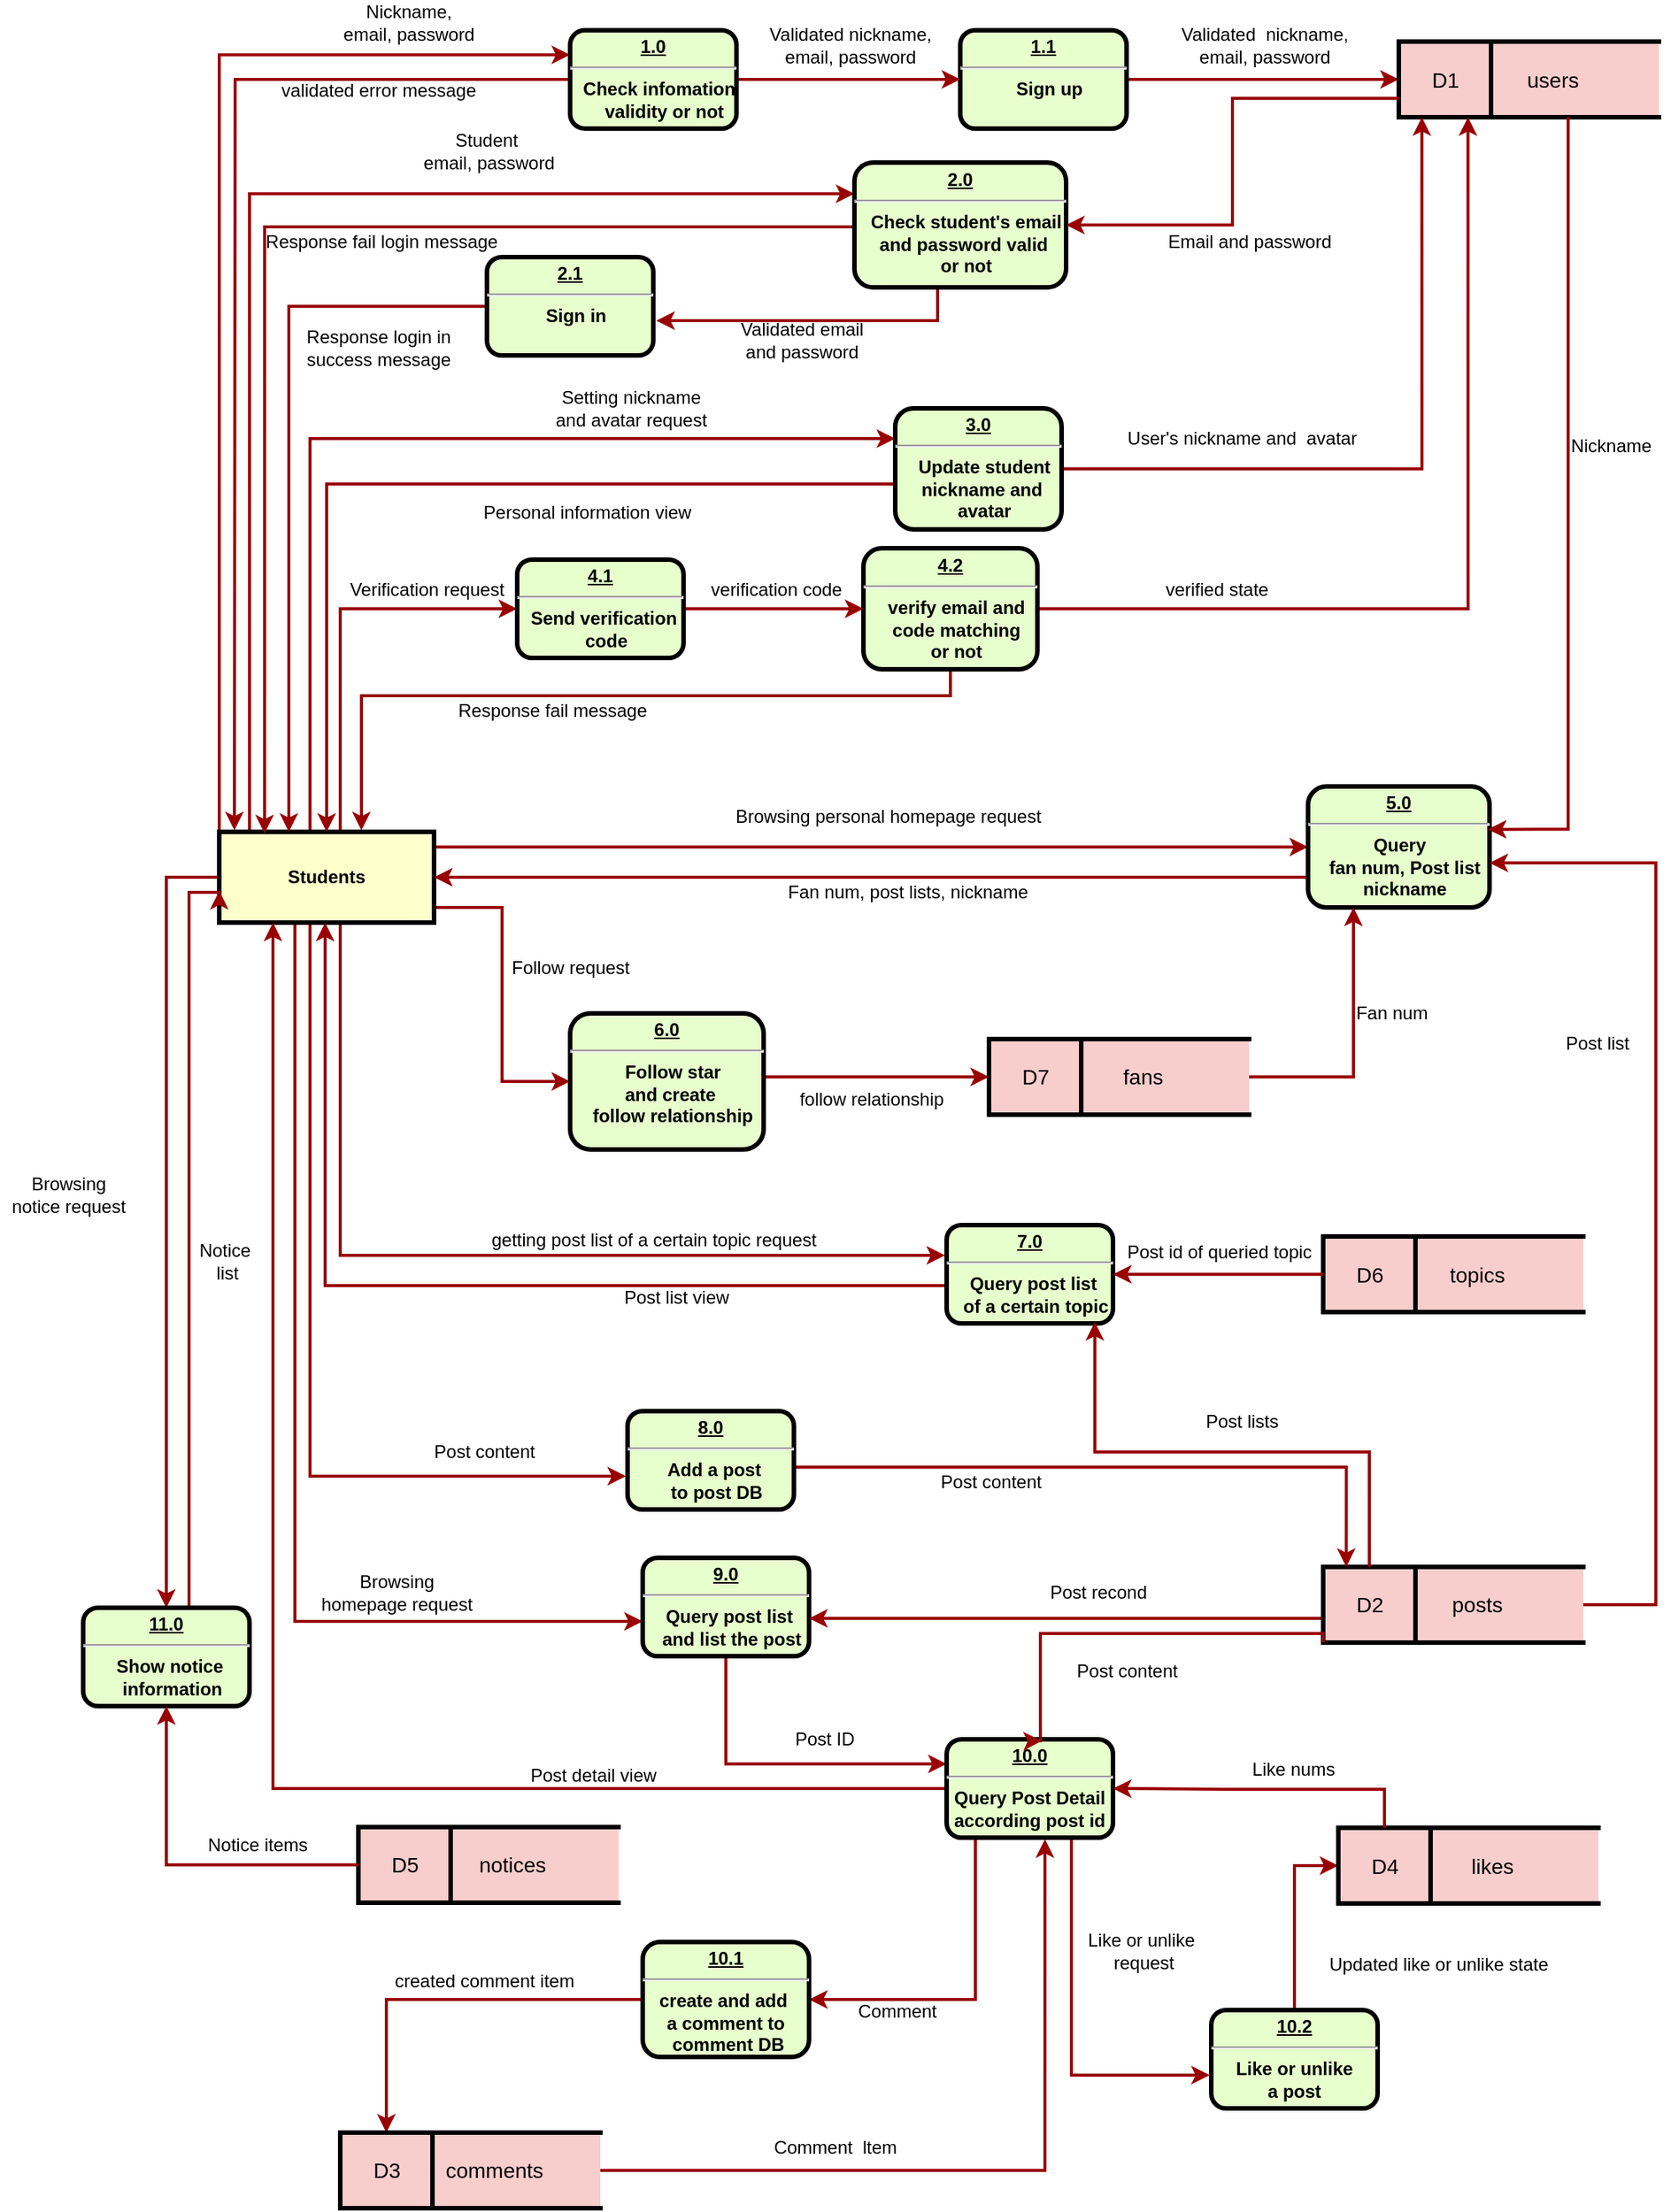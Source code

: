 <mxfile version="12.9.12" type="github">
  <diagram name="Page-1" id="c7558073-3199-34d8-9f00-42111426c3f3">
    <mxGraphModel dx="2012" dy="763" grid="1" gridSize="10" guides="1" tooltips="1" connect="1" arrows="1" fold="1" page="1" pageScale="1" pageWidth="826" pageHeight="1169" background="#ffffff" math="0" shadow="0">
      <root>
        <mxCell id="0" />
        <mxCell id="1" parent="0" />
        <mxCell id="8fqxx7D-VvN7YInsf59q-310" style="edgeStyle=orthogonalEdgeStyle;rounded=0;orthogonalLoop=1;jettySize=auto;html=1;entryX=0.5;entryY=0;entryDx=0;entryDy=0;strokeColor=#990000;strokeWidth=2;" parent="1" source="VDi6t9ga21O5KA3M_4X4-98" target="8fqxx7D-VvN7YInsf59q-301" edge="1">
          <mxGeometry relative="1" as="geometry">
            <Array as="points">
              <mxPoint x="-35" y="940" />
            </Array>
          </mxGeometry>
        </mxCell>
        <mxCell id="8fqxx7D-VvN7YInsf59q-321" style="edgeStyle=orthogonalEdgeStyle;rounded=0;orthogonalLoop=1;jettySize=auto;html=1;entryX=0;entryY=0.646;entryDx=0;entryDy=0;entryPerimeter=0;strokeColor=#990000;strokeWidth=2;" parent="1" source="VDi6t9ga21O5KA3M_4X4-98" target="8fqxx7D-VvN7YInsf59q-148" edge="1">
          <mxGeometry relative="1" as="geometry">
            <Array as="points">
              <mxPoint x="50" y="1432" />
            </Array>
          </mxGeometry>
        </mxCell>
        <mxCell id="8fqxx7D-VvN7YInsf59q-324" style="edgeStyle=orthogonalEdgeStyle;rounded=0;orthogonalLoop=1;jettySize=auto;html=1;exitX=0.25;exitY=1;exitDx=0;exitDy=0;entryX=-0.009;entryY=0.662;entryDx=0;entryDy=0;entryPerimeter=0;strokeColor=#990000;strokeWidth=2;" parent="1" source="VDi6t9ga21O5KA3M_4X4-98" target="8fqxx7D-VvN7YInsf59q-319" edge="1">
          <mxGeometry relative="1" as="geometry">
            <Array as="points">
              <mxPoint x="60" y="970" />
              <mxPoint x="60" y="1336" />
            </Array>
          </mxGeometry>
        </mxCell>
        <mxCell id="zKRomgQnYcrpxHjStRtB-2" style="edgeStyle=orthogonalEdgeStyle;rounded=0;orthogonalLoop=1;jettySize=auto;html=1;strokeColor=#990000;strokeWidth=2;" parent="1" source="VDi6t9ga21O5KA3M_4X4-98" edge="1">
          <mxGeometry relative="1" as="geometry">
            <Array as="points">
              <mxPoint x="80" y="1190" />
              <mxPoint x="480" y="1190" />
            </Array>
            <mxPoint x="480" y="1190" as="targetPoint" />
          </mxGeometry>
        </mxCell>
        <mxCell id="zKRomgQnYcrpxHjStRtB-15" style="edgeStyle=orthogonalEdgeStyle;rounded=0;orthogonalLoop=1;jettySize=auto;html=1;entryX=0;entryY=0.25;entryDx=0;entryDy=0;strokeColor=#990000;strokeWidth=2;" parent="1" source="VDi6t9ga21O5KA3M_4X4-98" target="zKRomgQnYcrpxHjStRtB-1" edge="1">
          <mxGeometry relative="1" as="geometry">
            <Array as="points">
              <mxPoint y="396" />
            </Array>
          </mxGeometry>
        </mxCell>
        <mxCell id="zKRomgQnYcrpxHjStRtB-24" style="edgeStyle=orthogonalEdgeStyle;rounded=0;orthogonalLoop=1;jettySize=auto;html=1;entryX=0;entryY=0.25;entryDx=0;entryDy=0;strokeColor=#990000;strokeWidth=2;" parent="1" source="VDi6t9ga21O5KA3M_4X4-98" target="zKRomgQnYcrpxHjStRtB-22" edge="1">
          <mxGeometry relative="1" as="geometry">
            <Array as="points">
              <mxPoint x="20" y="488" />
            </Array>
          </mxGeometry>
        </mxCell>
        <mxCell id="zKRomgQnYcrpxHjStRtB-51" style="edgeStyle=orthogonalEdgeStyle;rounded=0;orthogonalLoop=1;jettySize=auto;html=1;entryX=0;entryY=0.5;entryDx=0;entryDy=0;strokeColor=#990000;strokeWidth=2;" parent="1" source="VDi6t9ga21O5KA3M_4X4-98" target="8fqxx7D-VvN7YInsf59q-296" edge="1">
          <mxGeometry relative="1" as="geometry">
            <Array as="points">
              <mxPoint x="187" y="960" />
              <mxPoint x="187" y="1075" />
            </Array>
          </mxGeometry>
        </mxCell>
        <mxCell id="zKRomgQnYcrpxHjStRtB-60" style="edgeStyle=orthogonalEdgeStyle;rounded=0;orthogonalLoop=1;jettySize=auto;html=1;entryX=0;entryY=0.25;entryDx=0;entryDy=0;strokeColor=#990000;strokeWidth=2;" parent="1" source="VDi6t9ga21O5KA3M_4X4-98" target="8fqxx7D-VvN7YInsf59q-210" edge="1">
          <mxGeometry relative="1" as="geometry">
            <Array as="points">
              <mxPoint x="60" y="650" />
            </Array>
          </mxGeometry>
        </mxCell>
        <mxCell id="zKRomgQnYcrpxHjStRtB-63" style="edgeStyle=orthogonalEdgeStyle;rounded=0;orthogonalLoop=1;jettySize=auto;html=1;entryX=0;entryY=0.5;entryDx=0;entryDy=0;strokeColor=#990000;strokeWidth=2;" parent="1" source="VDi6t9ga21O5KA3M_4X4-98" target="8fqxx7D-VvN7YInsf59q-217" edge="1">
          <mxGeometry relative="1" as="geometry">
            <Array as="points">
              <mxPoint x="290" y="920" />
              <mxPoint x="290" y="920" />
            </Array>
          </mxGeometry>
        </mxCell>
        <mxCell id="zKRomgQnYcrpxHjStRtB-75" style="edgeStyle=orthogonalEdgeStyle;rounded=0;orthogonalLoop=1;jettySize=auto;html=1;entryX=0;entryY=0.5;entryDx=0;entryDy=0;strokeColor=#990000;strokeWidth=2;" parent="1" source="VDi6t9ga21O5KA3M_4X4-98" target="zKRomgQnYcrpxHjStRtB-67" edge="1">
          <mxGeometry relative="1" as="geometry">
            <Array as="points">
              <mxPoint x="80" y="763" />
            </Array>
          </mxGeometry>
        </mxCell>
        <mxCell id="VDi6t9ga21O5KA3M_4X4-98" value="Students" style="whiteSpace=wrap;align=center;verticalAlign=middle;fontStyle=1;strokeWidth=3;fillColor=#FFFFCC" parent="1" vertex="1">
          <mxGeometry y="910" width="142" height="60" as="geometry" />
        </mxCell>
        <mxCell id="zKRomgQnYcrpxHjStRtB-17" style="edgeStyle=orthogonalEdgeStyle;rounded=0;orthogonalLoop=1;jettySize=auto;html=1;strokeColor=#990000;strokeWidth=2;entryX=0;entryY=0.5;entryDx=0;entryDy=0;" parent="1" source="VDi6t9ga21O5KA3M_4X4-102" target="8fqxx7D-VvN7YInsf59q-131" edge="1">
          <mxGeometry relative="1" as="geometry">
            <mxPoint x="760" y="412.5" as="targetPoint" />
          </mxGeometry>
        </mxCell>
        <mxCell id="VDi6t9ga21O5KA3M_4X4-102" value="&lt;p style=&quot;margin: 0px ; margin-top: 4px ; text-align: center ; text-decoration: underline&quot;&gt;&lt;strong&gt;1.1&lt;/strong&gt;&lt;/p&gt;&lt;hr&gt;&lt;p style=&quot;margin: 0px ; margin-left: 8px&quot;&gt;Sign up&lt;/p&gt;" style="verticalAlign=middle;align=center;overflow=fill;fontSize=12;fontFamily=Helvetica;html=1;rounded=1;fontStyle=1;strokeWidth=3;fillColor=#E6FFCC" parent="1" vertex="1">
          <mxGeometry x="490" y="380" width="110" height="65" as="geometry" />
        </mxCell>
        <mxCell id="VDi6t9ga21O5KA3M_4X4-106" value="Nickname,&lt;br&gt;email, password" style="text;html=1;align=center;verticalAlign=middle;resizable=0;points=[];autosize=1;" parent="1" vertex="1">
          <mxGeometry x="75" y="360" width="100" height="30" as="geometry" />
        </mxCell>
        <mxCell id="8fqxx7D-VvN7YInsf59q-137" value="" style="group" parent="1" vertex="1" connectable="0">
          <mxGeometry x="780" y="387.5" width="172" height="50" as="geometry" />
        </mxCell>
        <mxCell id="8fqxx7D-VvN7YInsf59q-131" value="" style="rounded=0;whiteSpace=wrap;html=1;strokeColor=#000000;strokeWidth=3;fillColor=#f8cecc;" parent="8fqxx7D-VvN7YInsf59q-137" vertex="1">
          <mxGeometry width="61" height="50" as="geometry" />
        </mxCell>
        <mxCell id="8fqxx7D-VvN7YInsf59q-133" value="" style="shape=partialRectangle;whiteSpace=wrap;html=1;left=0;right=0;fillColor=#f8cecc;strokeColor=#000000;strokeWidth=3;" parent="8fqxx7D-VvN7YInsf59q-137" vertex="1">
          <mxGeometry x="52" width="120" height="50" as="geometry" />
        </mxCell>
        <mxCell id="8fqxx7D-VvN7YInsf59q-134" value="&lt;font style=&quot;font-size: 14px&quot;&gt;D1&lt;/font&gt;" style="text;html=1;strokeColor=none;fillColor=none;align=center;verticalAlign=middle;whiteSpace=wrap;rounded=0;" parent="8fqxx7D-VvN7YInsf59q-137" vertex="1">
          <mxGeometry x="11" y="16.667" width="40" height="16.667" as="geometry" />
        </mxCell>
        <mxCell id="8fqxx7D-VvN7YInsf59q-135" value="&lt;font style=&quot;font-size: 14px&quot;&gt;users&lt;/font&gt;" style="text;html=1;strokeColor=none;fillColor=none;align=center;verticalAlign=middle;whiteSpace=wrap;rounded=0;" parent="8fqxx7D-VvN7YInsf59q-137" vertex="1">
          <mxGeometry x="82" y="16.667" width="40" height="16.667" as="geometry" />
        </mxCell>
        <mxCell id="8fqxx7D-VvN7YInsf59q-136" value="" style="line;strokeWidth=3;direction=south;html=1;strokeColor=#000000;" parent="8fqxx7D-VvN7YInsf59q-137" vertex="1">
          <mxGeometry x="56" width="10" height="50" as="geometry" />
        </mxCell>
        <mxCell id="8fqxx7D-VvN7YInsf59q-139" style="edgeStyle=orthogonalEdgeStyle;rounded=0;orthogonalLoop=1;jettySize=auto;html=1;exitX=0.5;exitY=1;exitDx=0;exitDy=0;" parent="1" source="VDi6t9ga21O5KA3M_4X4-102" target="VDi6t9ga21O5KA3M_4X4-102" edge="1">
          <mxGeometry relative="1" as="geometry" />
        </mxCell>
        <mxCell id="zKRomgQnYcrpxHjStRtB-34" style="edgeStyle=orthogonalEdgeStyle;rounded=0;orthogonalLoop=1;jettySize=auto;html=1;entryX=0.324;entryY=0;entryDx=0;entryDy=0;entryPerimeter=0;strokeColor=#990000;strokeWidth=2;" parent="1" source="8fqxx7D-VvN7YInsf59q-140" target="VDi6t9ga21O5KA3M_4X4-98" edge="1">
          <mxGeometry relative="1" as="geometry">
            <Array as="points">
              <mxPoint x="46" y="563" />
            </Array>
          </mxGeometry>
        </mxCell>
        <mxCell id="8fqxx7D-VvN7YInsf59q-140" value="&lt;p style=&quot;margin: 0px ; margin-top: 4px ; text-align: center ; text-decoration: underline&quot;&gt;&lt;strong&gt;2.1&lt;/strong&gt;&lt;/p&gt;&lt;hr&gt;&lt;p style=&quot;margin: 0px ; margin-left: 8px&quot;&gt;Sign in&lt;/p&gt;" style="verticalAlign=middle;align=center;overflow=fill;fontSize=12;fontFamily=Helvetica;html=1;rounded=1;fontStyle=1;strokeWidth=3;fillColor=#E6FFCC" parent="1" vertex="1">
          <mxGeometry x="177" y="530" width="110" height="65" as="geometry" />
        </mxCell>
        <mxCell id="8fqxx7D-VvN7YInsf59q-143" value="Student&amp;nbsp;&lt;br&gt;email, password" style="text;html=1;align=center;verticalAlign=middle;resizable=0;points=[];autosize=1;" parent="1" vertex="1">
          <mxGeometry x="128" y="445" width="100" height="30" as="geometry" />
        </mxCell>
        <mxCell id="8fqxx7D-VvN7YInsf59q-146" value="&lt;span style=&quot;color: rgba(0 , 0 , 0 , 0) ; font-family: monospace ; font-size: 0px&quot;&gt;%3CmxGraphModel%3E%3Croot%3E%3CmxCell%20id%3D%220%22%2F%3E%3CmxCell%20id%3D%221%22%20parent%3D%220%22%2F%3E%3CmxCell%20id%3D%222%22%20value%3D%22Student%26amp%3Bnbsp%3B%26lt%3Bbr%26gt%3Bemal%2C%20password%22%20style%3D%22text%3Bhtml%3D1%3Balign%3Dcenter%3BverticalAlign%3Dmiddle%3Bresizable%3D0%3Bpoints%3D%5B%5D%3Bautosize%3D1%3B%22%20vertex%3D%221%22%20parent%3D%221%22%3E%3CmxGeometry%20x%3D%22171%22%20y%3D%221010%22%20width%3D%22100%22%20height%3D%2230%22%20as%3D%22geometry%22%2F%3E%3C%2FmxCell%3E%3C%2Froot%3E%3C%2FmxGraphModel%3E&lt;/span&gt;&lt;span style=&quot;color: rgba(0 , 0 , 0 , 0) ; font-family: monospace ; font-size: 0px&quot;&gt;%3CmxGraphModel%3E%3Croot%3E%3CmxCell%20id%3D%220%22%2F%3E%3CmxCell%20id%3D%221%22%20parent%3D%220%22%2F%3E%3CmxCell%20id%3D%222%22%20value%3D%22Student%26amp%3Bnbsp%3B%26lt%3Bbr%26gt%3Bemal%2C%20password%22%20style%3D%22text%3Bhtml%3D1%3Balign%3Dcenter%3BverticalAlign%3Dmiddle%3Bresizable%3D0%3Bpoints%3D%5B%5D%3Bautosize%3D1%3B%22%20vertex%3D%221%22%20parent%3D%221%22%3E%3CmxGeometry%20x%3D%22171%22%20y%3D%221010%22%20width%3D%22100%22%20height%3D%2230%22%20as%3D%22geometry%22%2F%3E%3C%2FmxCell%3E%3C%2Froot%3E%3C%2FmxGraphModel%3E&lt;/span&gt;" style="text;html=1;align=center;verticalAlign=middle;resizable=0;points=[];autosize=1;" parent="1" vertex="1">
          <mxGeometry x="636" y="1027" width="20" height="20" as="geometry" />
        </mxCell>
        <mxCell id="zKRomgQnYcrpxHjStRtB-82" style="edgeStyle=orthogonalEdgeStyle;rounded=0;orthogonalLoop=1;jettySize=auto;html=1;entryX=0;entryY=0.25;entryDx=0;entryDy=0;strokeColor=#990000;strokeWidth=2;" parent="1" source="8fqxx7D-VvN7YInsf59q-148" target="8fqxx7D-VvN7YInsf59q-171" edge="1">
          <mxGeometry relative="1" as="geometry">
            <Array as="points">
              <mxPoint x="335" y="1526" />
            </Array>
          </mxGeometry>
        </mxCell>
        <mxCell id="8fqxx7D-VvN7YInsf59q-148" value="&lt;p style=&quot;margin: 0px ; margin-top: 4px ; text-align: center ; text-decoration: underline&quot;&gt;9.0&lt;/p&gt;&lt;hr&gt;&lt;p style=&quot;margin: 0px ; margin-left: 8px&quot;&gt;Query post list&amp;nbsp;&lt;/p&gt;&lt;p style=&quot;margin: 0px ; margin-left: 8px&quot;&gt;and list the post&lt;/p&gt;" style="verticalAlign=middle;align=center;overflow=fill;fontSize=12;fontFamily=Helvetica;html=1;rounded=1;fontStyle=1;strokeWidth=3;fillColor=#E6FFCC" parent="1" vertex="1">
          <mxGeometry x="280" y="1390" width="110" height="65" as="geometry" />
        </mxCell>
        <mxCell id="8fqxx7D-VvN7YInsf59q-163" style="edgeStyle=orthogonalEdgeStyle;rounded=0;orthogonalLoop=1;jettySize=auto;html=1;entryX=1;entryY=0.615;entryDx=0;entryDy=0;entryPerimeter=0;strokeColor=#990000;strokeWidth=2;" parent="1" target="8fqxx7D-VvN7YInsf59q-148" edge="1">
          <mxGeometry relative="1" as="geometry">
            <mxPoint x="790" y="1398" as="sourcePoint" />
            <Array as="points">
              <mxPoint x="790" y="1430" />
            </Array>
          </mxGeometry>
        </mxCell>
        <mxCell id="8fqxx7D-VvN7YInsf59q-167" value="Browsing &lt;br&gt;homepage request" style="text;html=1;align=center;verticalAlign=middle;resizable=0;points=[];autosize=1;" parent="1" vertex="1">
          <mxGeometry x="57" y="1398" width="120" height="30" as="geometry" />
        </mxCell>
        <mxCell id="8fqxx7D-VvN7YInsf59q-168" value="Post recond" style="text;html=1;align=center;verticalAlign=middle;resizable=0;points=[];autosize=1;" parent="1" vertex="1">
          <mxGeometry x="541" y="1403" width="80" height="20" as="geometry" />
        </mxCell>
        <mxCell id="8fqxx7D-VvN7YInsf59q-170" value="Post ID" style="text;html=1;align=center;verticalAlign=middle;resizable=0;points=[];autosize=1;" parent="1" vertex="1">
          <mxGeometry x="375" y="1500" width="50" height="20" as="geometry" />
        </mxCell>
        <mxCell id="8fqxx7D-VvN7YInsf59q-267" style="edgeStyle=orthogonalEdgeStyle;rounded=0;orthogonalLoop=1;jettySize=auto;html=1;strokeColor=#990000;strokeWidth=2;" parent="1" source="8fqxx7D-VvN7YInsf59q-171" target="8fqxx7D-VvN7YInsf59q-176" edge="1">
          <mxGeometry relative="1" as="geometry">
            <Array as="points">
              <mxPoint x="500" y="1650" />
              <mxPoint x="500" y="1650" />
            </Array>
          </mxGeometry>
        </mxCell>
        <mxCell id="8fqxx7D-VvN7YInsf59q-273" style="edgeStyle=orthogonalEdgeStyle;rounded=0;orthogonalLoop=1;jettySize=auto;html=1;exitX=0.75;exitY=1;exitDx=0;exitDy=0;entryX=-0.009;entryY=0.662;entryDx=0;entryDy=0;entryPerimeter=0;strokeColor=#990000;strokeWidth=2;" parent="1" source="8fqxx7D-VvN7YInsf59q-171" target="8fqxx7D-VvN7YInsf59q-201" edge="1">
          <mxGeometry relative="1" as="geometry" />
        </mxCell>
        <mxCell id="zKRomgQnYcrpxHjStRtB-81" style="edgeStyle=orthogonalEdgeStyle;rounded=0;orthogonalLoop=1;jettySize=auto;html=1;entryX=0.25;entryY=1;entryDx=0;entryDy=0;strokeColor=#990000;strokeWidth=2;" parent="1" source="8fqxx7D-VvN7YInsf59q-171" target="VDi6t9ga21O5KA3M_4X4-98" edge="1">
          <mxGeometry relative="1" as="geometry" />
        </mxCell>
        <mxCell id="8fqxx7D-VvN7YInsf59q-171" value="&lt;p style=&quot;margin: 0px ; margin-top: 4px ; text-align: center ; text-decoration: underline&quot;&gt;10.0&lt;/p&gt;&lt;hr&gt;Query&amp;nbsp;&lt;span&gt;Post Detail&lt;br&gt;&lt;/span&gt;according post id" style="verticalAlign=middle;align=center;overflow=fill;fontSize=12;fontFamily=Helvetica;html=1;rounded=1;fontStyle=1;strokeWidth=3;fillColor=#E6FFCC" parent="1" vertex="1">
          <mxGeometry x="481" y="1510" width="110" height="65" as="geometry" />
        </mxCell>
        <mxCell id="8fqxx7D-VvN7YInsf59q-174" value="Post content" style="text;html=1;align=center;verticalAlign=middle;resizable=0;points=[];autosize=1;" parent="1" vertex="1">
          <mxGeometry x="560" y="1455" width="80" height="20" as="geometry" />
        </mxCell>
        <mxCell id="8fqxx7D-VvN7YInsf59q-294" style="edgeStyle=orthogonalEdgeStyle;rounded=0;orthogonalLoop=1;jettySize=auto;html=1;entryX=0.5;entryY=0;entryDx=0;entryDy=0;strokeColor=#990000;strokeWidth=2;" parent="1" source="8fqxx7D-VvN7YInsf59q-176" target="8fqxx7D-VvN7YInsf59q-181" edge="1">
          <mxGeometry relative="1" as="geometry" />
        </mxCell>
        <mxCell id="8fqxx7D-VvN7YInsf59q-176" value="&lt;p style=&quot;margin: 0px ; margin-top: 4px ; text-align: center ; text-decoration: underline&quot;&gt;10.1&lt;/p&gt;&lt;hr&gt;&lt;strong&gt;create and add&amp;nbsp;&lt;br&gt;a comment to&lt;br&gt;&amp;nbsp;comment DB&lt;br&gt;&lt;/strong&gt;" style="verticalAlign=middle;align=center;overflow=fill;fontSize=12;fontFamily=Helvetica;html=1;rounded=1;fontStyle=1;strokeWidth=3;fillColor=#E6FFCC" parent="1" vertex="1">
          <mxGeometry x="280" y="1644" width="110" height="76" as="geometry" />
        </mxCell>
        <mxCell id="8fqxx7D-VvN7YInsf59q-178" value="" style="group" parent="1" vertex="1" connectable="0">
          <mxGeometry x="730" y="1396" width="172" height="50" as="geometry" />
        </mxCell>
        <mxCell id="8fqxx7D-VvN7YInsf59q-151" value="" style="group" parent="8fqxx7D-VvN7YInsf59q-178" vertex="1" connectable="0">
          <mxGeometry width="172" height="50" as="geometry" />
        </mxCell>
        <mxCell id="8fqxx7D-VvN7YInsf59q-152" value="" style="rounded=0;whiteSpace=wrap;html=1;strokeColor=#000000;strokeWidth=3;fillColor=#f8cecc;" parent="8fqxx7D-VvN7YInsf59q-151" vertex="1">
          <mxGeometry width="61" height="50" as="geometry" />
        </mxCell>
        <mxCell id="8fqxx7D-VvN7YInsf59q-153" value="" style="shape=partialRectangle;whiteSpace=wrap;html=1;left=0;right=0;fillColor=#f8cecc;strokeColor=#000000;strokeWidth=3;" parent="8fqxx7D-VvN7YInsf59q-151" vertex="1">
          <mxGeometry x="52" width="120" height="50" as="geometry" />
        </mxCell>
        <mxCell id="8fqxx7D-VvN7YInsf59q-154" value="&lt;font style=&quot;font-size: 14px&quot;&gt;D2&lt;/font&gt;" style="text;html=1;strokeColor=none;fillColor=none;align=center;verticalAlign=middle;whiteSpace=wrap;rounded=0;" parent="8fqxx7D-VvN7YInsf59q-151" vertex="1">
          <mxGeometry x="11" y="16.667" width="40" height="16.667" as="geometry" />
        </mxCell>
        <mxCell id="8fqxx7D-VvN7YInsf59q-155" value="&lt;span style=&quot;font-size: 14px&quot;&gt;posts&lt;/span&gt;" style="text;html=1;strokeColor=none;fillColor=none;align=center;verticalAlign=middle;whiteSpace=wrap;rounded=0;" parent="8fqxx7D-VvN7YInsf59q-151" vertex="1">
          <mxGeometry x="82" y="16.667" width="40" height="16.667" as="geometry" />
        </mxCell>
        <mxCell id="8fqxx7D-VvN7YInsf59q-156" value="" style="line;strokeWidth=3;direction=south;html=1;strokeColor=#000000;" parent="8fqxx7D-VvN7YInsf59q-151" vertex="1">
          <mxGeometry x="56" width="10" height="50" as="geometry" />
        </mxCell>
        <mxCell id="8fqxx7D-VvN7YInsf59q-188" value="created comment item" style="text;html=1;align=center;verticalAlign=middle;resizable=0;points=[];autosize=1;" parent="1" vertex="1">
          <mxGeometry x="110" y="1660" width="130" height="20" as="geometry" />
        </mxCell>
        <mxCell id="8fqxx7D-VvN7YInsf59q-330" style="edgeStyle=orthogonalEdgeStyle;rounded=0;orthogonalLoop=1;jettySize=auto;html=1;entryX=0;entryY=0.5;entryDx=0;entryDy=0;strokeColor=#990000;strokeWidth=2;" parent="1" source="8fqxx7D-VvN7YInsf59q-201" target="8fqxx7D-VvN7YInsf59q-191" edge="1">
          <mxGeometry relative="1" as="geometry" />
        </mxCell>
        <mxCell id="8fqxx7D-VvN7YInsf59q-201" value="&lt;p style=&quot;margin: 0px ; margin-top: 4px ; text-align: center ; text-decoration: underline&quot;&gt;10.2&lt;/p&gt;&lt;hr&gt;&lt;strong&gt;Like or unlike&lt;br&gt;a post&lt;br&gt;&lt;/strong&gt;" style="verticalAlign=middle;align=center;overflow=fill;fontSize=12;fontFamily=Helvetica;html=1;rounded=1;fontStyle=1;strokeWidth=3;fillColor=#E6FFCC" parent="1" vertex="1">
          <mxGeometry x="656" y="1689" width="110" height="65" as="geometry" />
        </mxCell>
        <mxCell id="8fqxx7D-VvN7YInsf59q-204" value="Like nums" style="text;html=1;align=center;verticalAlign=middle;resizable=0;points=[];autosize=1;" parent="1" vertex="1">
          <mxGeometry x="675" y="1520" width="70" height="20" as="geometry" />
        </mxCell>
        <mxCell id="8fqxx7D-VvN7YInsf59q-207" value="Comment&amp;nbsp; ltem" style="text;html=1;align=center;verticalAlign=middle;resizable=0;points=[];autosize=1;" parent="1" vertex="1">
          <mxGeometry x="357" y="1770" width="100" height="20" as="geometry" />
        </mxCell>
        <mxCell id="8fqxx7D-VvN7YInsf59q-208" value="Like or unlike&amp;nbsp;&lt;br&gt;request" style="text;html=1;align=center;verticalAlign=middle;resizable=0;points=[];autosize=1;" parent="1" vertex="1">
          <mxGeometry x="566" y="1635" width="90" height="30" as="geometry" />
        </mxCell>
        <mxCell id="8fqxx7D-VvN7YInsf59q-209" value="Updated like or unlike state" style="text;html=1;align=center;verticalAlign=middle;resizable=0;points=[];autosize=1;" parent="1" vertex="1">
          <mxGeometry x="726" y="1649" width="160" height="20" as="geometry" />
        </mxCell>
        <mxCell id="zKRomgQnYcrpxHjStRtB-55" style="edgeStyle=orthogonalEdgeStyle;rounded=0;orthogonalLoop=1;jettySize=auto;html=1;strokeColor=#990000;strokeWidth=2;" parent="1" source="8fqxx7D-VvN7YInsf59q-210" target="VDi6t9ga21O5KA3M_4X4-98" edge="1">
          <mxGeometry relative="1" as="geometry">
            <Array as="points">
              <mxPoint x="71" y="680" />
            </Array>
          </mxGeometry>
        </mxCell>
        <mxCell id="zKRomgQnYcrpxHjStRtB-57" style="edgeStyle=orthogonalEdgeStyle;rounded=0;orthogonalLoop=1;jettySize=auto;html=1;entryX=0.25;entryY=1;entryDx=0;entryDy=0;strokeColor=#990000;strokeWidth=2;" parent="1" source="8fqxx7D-VvN7YInsf59q-210" target="8fqxx7D-VvN7YInsf59q-131" edge="1">
          <mxGeometry relative="1" as="geometry" />
        </mxCell>
        <mxCell id="8fqxx7D-VvN7YInsf59q-210" value="&lt;p style=&quot;margin: 0px ; margin-top: 4px ; text-align: center ; text-decoration: underline&quot;&gt;3.0&lt;/p&gt;&lt;hr&gt;&lt;p style=&quot;margin: 0px ; margin-left: 8px&quot;&gt;Update student&lt;/p&gt;&lt;p style=&quot;margin: 0px ; margin-left: 8px&quot;&gt;nickname and&amp;nbsp;&lt;/p&gt;&lt;p style=&quot;margin: 0px ; margin-left: 8px&quot;&gt;avatar&lt;/p&gt;" style="verticalAlign=middle;align=center;overflow=fill;fontSize=12;fontFamily=Helvetica;html=1;rounded=1;fontStyle=1;strokeWidth=3;fillColor=#E6FFCC" parent="1" vertex="1">
          <mxGeometry x="447" y="630" width="110" height="80" as="geometry" />
        </mxCell>
        <mxCell id="8fqxx7D-VvN7YInsf59q-216" value="Validated&amp;nbsp; nickname,&lt;br&gt;email, password" style="text;html=1;align=center;verticalAlign=middle;resizable=0;points=[];autosize=1;" parent="1" vertex="1">
          <mxGeometry x="626" y="375" width="130" height="30" as="geometry" />
        </mxCell>
        <mxCell id="zKRomgQnYcrpxHjStRtB-62" style="edgeStyle=orthogonalEdgeStyle;rounded=0;orthogonalLoop=1;jettySize=auto;html=1;entryX=1;entryY=0.5;entryDx=0;entryDy=0;strokeColor=#990000;strokeWidth=2;" parent="1" source="8fqxx7D-VvN7YInsf59q-217" target="VDi6t9ga21O5KA3M_4X4-98" edge="1">
          <mxGeometry relative="1" as="geometry">
            <Array as="points">
              <mxPoint x="570" y="940" />
              <mxPoint x="570" y="940" />
            </Array>
          </mxGeometry>
        </mxCell>
        <mxCell id="8fqxx7D-VvN7YInsf59q-217" value="&lt;p style=&quot;margin: 0px ; margin-top: 4px ; text-align: center ; text-decoration: underline&quot;&gt;5.0&lt;/p&gt;&lt;hr&gt;&lt;p style=&quot;margin: 0px ; margin-left: 8px&quot;&gt;Query&amp;nbsp;&amp;nbsp;&lt;/p&gt;&lt;p style=&quot;margin: 0px ; margin-left: 8px&quot;&gt;fan num, Post list&lt;/p&gt;&lt;p style=&quot;margin: 0px ; margin-left: 8px&quot;&gt;nickname&lt;/p&gt;" style="verticalAlign=middle;align=center;overflow=fill;fontSize=12;fontFamily=Helvetica;html=1;rounded=1;fontStyle=1;strokeWidth=3;fillColor=#E6FFCC" parent="1" vertex="1">
          <mxGeometry x="720" y="880" width="120" height="80" as="geometry" />
        </mxCell>
        <mxCell id="8fqxx7D-VvN7YInsf59q-223" value="" style="group" parent="1" vertex="1" connectable="0">
          <mxGeometry x="740" y="1568.5" width="172" height="50" as="geometry" />
        </mxCell>
        <mxCell id="8fqxx7D-VvN7YInsf59q-197" value="" style="group" parent="8fqxx7D-VvN7YInsf59q-223" vertex="1" connectable="0">
          <mxGeometry width="172" height="50" as="geometry" />
        </mxCell>
        <mxCell id="8fqxx7D-VvN7YInsf59q-189" value="" style="group" parent="8fqxx7D-VvN7YInsf59q-197" vertex="1" connectable="0">
          <mxGeometry width="172" height="50" as="geometry" />
        </mxCell>
        <mxCell id="8fqxx7D-VvN7YInsf59q-190" value="" style="group" parent="8fqxx7D-VvN7YInsf59q-189" vertex="1" connectable="0">
          <mxGeometry width="172" height="50" as="geometry" />
        </mxCell>
        <mxCell id="8fqxx7D-VvN7YInsf59q-191" value="" style="rounded=0;whiteSpace=wrap;html=1;strokeColor=#000000;strokeWidth=3;fillColor=#f8cecc;" parent="8fqxx7D-VvN7YInsf59q-190" vertex="1">
          <mxGeometry width="61" height="50" as="geometry" />
        </mxCell>
        <mxCell id="8fqxx7D-VvN7YInsf59q-192" value="" style="shape=partialRectangle;whiteSpace=wrap;html=1;left=0;right=0;fillColor=#f8cecc;strokeColor=#000000;strokeWidth=3;" parent="8fqxx7D-VvN7YInsf59q-190" vertex="1">
          <mxGeometry x="52" width="120" height="50" as="geometry" />
        </mxCell>
        <mxCell id="8fqxx7D-VvN7YInsf59q-193" value="&lt;font style=&quot;font-size: 14px&quot;&gt;D4&lt;/font&gt;" style="text;html=1;strokeColor=none;fillColor=none;align=center;verticalAlign=middle;whiteSpace=wrap;rounded=0;" parent="8fqxx7D-VvN7YInsf59q-190" vertex="1">
          <mxGeometry x="11" y="16.667" width="40" height="16.667" as="geometry" />
        </mxCell>
        <mxCell id="8fqxx7D-VvN7YInsf59q-194" value="&lt;span style=&quot;font-size: 14px&quot;&gt;likes&lt;/span&gt;" style="text;html=1;strokeColor=none;fillColor=none;align=center;verticalAlign=middle;whiteSpace=wrap;rounded=0;" parent="8fqxx7D-VvN7YInsf59q-190" vertex="1">
          <mxGeometry x="82" y="16.667" width="40" height="16.667" as="geometry" />
        </mxCell>
        <mxCell id="8fqxx7D-VvN7YInsf59q-195" value="" style="line;strokeWidth=3;direction=south;html=1;strokeColor=#000000;" parent="8fqxx7D-VvN7YInsf59q-190" vertex="1">
          <mxGeometry x="56" width="10" height="50" as="geometry" />
        </mxCell>
        <mxCell id="8fqxx7D-VvN7YInsf59q-228" value="" style="group" parent="1" vertex="1" connectable="0">
          <mxGeometry x="80" y="1770" width="172" height="50" as="geometry" />
        </mxCell>
        <mxCell id="8fqxx7D-VvN7YInsf59q-225" value="" style="group" parent="8fqxx7D-VvN7YInsf59q-228" vertex="1" connectable="0">
          <mxGeometry width="172" height="50" as="geometry" />
        </mxCell>
        <mxCell id="8fqxx7D-VvN7YInsf59q-179" value="" style="group" parent="8fqxx7D-VvN7YInsf59q-225" vertex="1" connectable="0">
          <mxGeometry width="172" height="50" as="geometry" />
        </mxCell>
        <mxCell id="8fqxx7D-VvN7YInsf59q-180" value="" style="group" parent="8fqxx7D-VvN7YInsf59q-179" vertex="1" connectable="0">
          <mxGeometry width="172" height="50" as="geometry" />
        </mxCell>
        <mxCell id="8fqxx7D-VvN7YInsf59q-181" value="" style="rounded=0;whiteSpace=wrap;html=1;strokeColor=#000000;strokeWidth=3;fillColor=#f8cecc;" parent="8fqxx7D-VvN7YInsf59q-180" vertex="1">
          <mxGeometry width="61" height="50" as="geometry" />
        </mxCell>
        <mxCell id="8fqxx7D-VvN7YInsf59q-182" value="" style="shape=partialRectangle;whiteSpace=wrap;html=1;left=0;right=0;fillColor=#f8cecc;strokeColor=#000000;strokeWidth=3;" parent="8fqxx7D-VvN7YInsf59q-180" vertex="1">
          <mxGeometry x="52" width="120" height="50" as="geometry" />
        </mxCell>
        <mxCell id="8fqxx7D-VvN7YInsf59q-183" value="&lt;font style=&quot;font-size: 14px&quot;&gt;D3&lt;/font&gt;" style="text;html=1;strokeColor=none;fillColor=none;align=center;verticalAlign=middle;whiteSpace=wrap;rounded=0;" parent="8fqxx7D-VvN7YInsf59q-180" vertex="1">
          <mxGeometry x="11" y="16.667" width="40" height="16.667" as="geometry" />
        </mxCell>
        <mxCell id="8fqxx7D-VvN7YInsf59q-184" value="&lt;span style=&quot;font-size: 14px&quot;&gt;comments&lt;/span&gt;" style="text;html=1;strokeColor=none;fillColor=none;align=center;verticalAlign=middle;whiteSpace=wrap;rounded=0;" parent="8fqxx7D-VvN7YInsf59q-180" vertex="1">
          <mxGeometry x="82" y="16.667" width="40" height="16.667" as="geometry" />
        </mxCell>
        <mxCell id="8fqxx7D-VvN7YInsf59q-185" value="" style="line;strokeWidth=3;direction=south;html=1;strokeColor=#000000;" parent="8fqxx7D-VvN7YInsf59q-180" vertex="1">
          <mxGeometry x="56" width="10" height="50" as="geometry" />
        </mxCell>
        <mxCell id="8fqxx7D-VvN7YInsf59q-229" value="Comment" style="text;html=1;align=center;verticalAlign=middle;resizable=0;points=[];autosize=1;" parent="1" vertex="1">
          <mxGeometry x="413" y="1680" width="70" height="20" as="geometry" />
        </mxCell>
        <mxCell id="8fqxx7D-VvN7YInsf59q-252" value="" style="group" parent="1" vertex="1" connectable="0">
          <mxGeometry x="509" y="1047" width="172" height="50" as="geometry" />
        </mxCell>
        <mxCell id="8fqxx7D-VvN7YInsf59q-244" value="" style="group" parent="8fqxx7D-VvN7YInsf59q-252" vertex="1" connectable="0">
          <mxGeometry width="172" height="50" as="geometry" />
        </mxCell>
        <mxCell id="8fqxx7D-VvN7YInsf59q-245" value="" style="group" parent="8fqxx7D-VvN7YInsf59q-244" vertex="1" connectable="0">
          <mxGeometry width="172" height="50" as="geometry" />
        </mxCell>
        <mxCell id="8fqxx7D-VvN7YInsf59q-246" value="" style="rounded=0;whiteSpace=wrap;html=1;strokeColor=#000000;strokeWidth=3;fillColor=#f8cecc;" parent="8fqxx7D-VvN7YInsf59q-245" vertex="1">
          <mxGeometry width="61" height="50" as="geometry" />
        </mxCell>
        <mxCell id="8fqxx7D-VvN7YInsf59q-247" value="" style="shape=partialRectangle;whiteSpace=wrap;html=1;left=0;right=0;fillColor=#f8cecc;strokeColor=#000000;strokeWidth=3;" parent="8fqxx7D-VvN7YInsf59q-245" vertex="1">
          <mxGeometry x="52" width="120" height="50" as="geometry" />
        </mxCell>
        <mxCell id="8fqxx7D-VvN7YInsf59q-248" value="&lt;font style=&quot;font-size: 14px&quot;&gt;D7&lt;/font&gt;" style="text;html=1;strokeColor=none;fillColor=none;align=center;verticalAlign=middle;whiteSpace=wrap;rounded=0;" parent="8fqxx7D-VvN7YInsf59q-245" vertex="1">
          <mxGeometry x="11" y="16.667" width="40" height="16.667" as="geometry" />
        </mxCell>
        <mxCell id="8fqxx7D-VvN7YInsf59q-249" value="&lt;span style=&quot;font-size: 14px&quot;&gt;fans&lt;/span&gt;" style="text;html=1;strokeColor=none;fillColor=none;align=center;verticalAlign=middle;whiteSpace=wrap;rounded=0;" parent="8fqxx7D-VvN7YInsf59q-245" vertex="1">
          <mxGeometry x="82" y="16.667" width="40" height="16.667" as="geometry" />
        </mxCell>
        <mxCell id="8fqxx7D-VvN7YInsf59q-250" value="" style="line;strokeWidth=3;direction=south;html=1;strokeColor=#000000;" parent="8fqxx7D-VvN7YInsf59q-245" vertex="1">
          <mxGeometry x="56" width="10" height="50" as="geometry" />
        </mxCell>
        <mxCell id="8fqxx7D-VvN7YInsf59q-253" value="" style="group" parent="1" vertex="1" connectable="0">
          <mxGeometry x="730" y="1177.5" width="172" height="50" as="geometry" />
        </mxCell>
        <mxCell id="8fqxx7D-VvN7YInsf59q-230" value="" style="group" parent="8fqxx7D-VvN7YInsf59q-253" vertex="1" connectable="0">
          <mxGeometry width="172" height="50" as="geometry" />
        </mxCell>
        <mxCell id="8fqxx7D-VvN7YInsf59q-231" value="" style="group" parent="8fqxx7D-VvN7YInsf59q-230" vertex="1" connectable="0">
          <mxGeometry width="172" height="50" as="geometry" />
        </mxCell>
        <mxCell id="8fqxx7D-VvN7YInsf59q-232" value="" style="rounded=0;whiteSpace=wrap;html=1;strokeColor=#000000;strokeWidth=3;fillColor=#f8cecc;" parent="8fqxx7D-VvN7YInsf59q-231" vertex="1">
          <mxGeometry width="61" height="50" as="geometry" />
        </mxCell>
        <mxCell id="8fqxx7D-VvN7YInsf59q-233" value="" style="shape=partialRectangle;whiteSpace=wrap;html=1;left=0;right=0;fillColor=#f8cecc;strokeColor=#000000;strokeWidth=3;" parent="8fqxx7D-VvN7YInsf59q-231" vertex="1">
          <mxGeometry x="52" width="120" height="50" as="geometry" />
        </mxCell>
        <mxCell id="8fqxx7D-VvN7YInsf59q-234" value="&lt;font style=&quot;font-size: 14px&quot;&gt;D6&lt;/font&gt;" style="text;html=1;strokeColor=none;fillColor=none;align=center;verticalAlign=middle;whiteSpace=wrap;rounded=0;" parent="8fqxx7D-VvN7YInsf59q-231" vertex="1">
          <mxGeometry x="11" y="16.667" width="40" height="16.667" as="geometry" />
        </mxCell>
        <mxCell id="8fqxx7D-VvN7YInsf59q-235" value="&lt;span style=&quot;font-size: 14px&quot;&gt;topics&lt;/span&gt;" style="text;html=1;strokeColor=none;fillColor=none;align=center;verticalAlign=middle;whiteSpace=wrap;rounded=0;" parent="8fqxx7D-VvN7YInsf59q-231" vertex="1">
          <mxGeometry x="82" y="16.667" width="40" height="16.667" as="geometry" />
        </mxCell>
        <mxCell id="8fqxx7D-VvN7YInsf59q-236" value="" style="line;strokeWidth=3;direction=south;html=1;strokeColor=#000000;" parent="8fqxx7D-VvN7YInsf59q-231" vertex="1">
          <mxGeometry x="56" width="10" height="50" as="geometry" />
        </mxCell>
        <mxCell id="8fqxx7D-VvN7YInsf59q-254" value="" style="group" parent="1" vertex="1" connectable="0">
          <mxGeometry x="92" y="1568" width="172" height="50" as="geometry" />
        </mxCell>
        <mxCell id="8fqxx7D-VvN7YInsf59q-237" value="" style="group" parent="8fqxx7D-VvN7YInsf59q-254" vertex="1" connectable="0">
          <mxGeometry width="172" height="50" as="geometry" />
        </mxCell>
        <mxCell id="8fqxx7D-VvN7YInsf59q-238" value="" style="group" parent="8fqxx7D-VvN7YInsf59q-237" vertex="1" connectable="0">
          <mxGeometry width="172" height="50" as="geometry" />
        </mxCell>
        <mxCell id="8fqxx7D-VvN7YInsf59q-239" value="" style="rounded=0;whiteSpace=wrap;html=1;strokeColor=#000000;strokeWidth=3;fillColor=#f8cecc;" parent="8fqxx7D-VvN7YInsf59q-238" vertex="1">
          <mxGeometry width="61" height="50" as="geometry" />
        </mxCell>
        <mxCell id="8fqxx7D-VvN7YInsf59q-240" value="" style="shape=partialRectangle;whiteSpace=wrap;html=1;left=0;right=0;fillColor=#f8cecc;strokeColor=#000000;strokeWidth=3;" parent="8fqxx7D-VvN7YInsf59q-238" vertex="1">
          <mxGeometry x="52" width="120" height="50" as="geometry" />
        </mxCell>
        <mxCell id="8fqxx7D-VvN7YInsf59q-241" value="&lt;font style=&quot;font-size: 14px&quot;&gt;D5&lt;/font&gt;" style="text;html=1;strokeColor=none;fillColor=none;align=center;verticalAlign=middle;whiteSpace=wrap;rounded=0;" parent="8fqxx7D-VvN7YInsf59q-238" vertex="1">
          <mxGeometry x="11" y="16.667" width="40" height="16.667" as="geometry" />
        </mxCell>
        <mxCell id="8fqxx7D-VvN7YInsf59q-242" value="&lt;span style=&quot;font-size: 14px&quot;&gt;notices&lt;/span&gt;" style="text;html=1;strokeColor=none;fillColor=none;align=center;verticalAlign=middle;whiteSpace=wrap;rounded=0;" parent="8fqxx7D-VvN7YInsf59q-238" vertex="1">
          <mxGeometry x="82" y="16.667" width="40" height="16.667" as="geometry" />
        </mxCell>
        <mxCell id="8fqxx7D-VvN7YInsf59q-243" value="" style="line;strokeWidth=3;direction=south;html=1;strokeColor=#000000;" parent="8fqxx7D-VvN7YInsf59q-238" vertex="1">
          <mxGeometry x="56" width="10" height="50" as="geometry" />
        </mxCell>
        <mxCell id="zKRomgQnYcrpxHjStRtB-49" style="edgeStyle=orthogonalEdgeStyle;rounded=0;orthogonalLoop=1;jettySize=auto;html=1;strokeColor=#990000;strokeWidth=2;" parent="1" source="8fqxx7D-VvN7YInsf59q-256" target="VDi6t9ga21O5KA3M_4X4-98" edge="1">
          <mxGeometry relative="1" as="geometry">
            <Array as="points">
              <mxPoint x="70" y="1210" />
            </Array>
          </mxGeometry>
        </mxCell>
        <mxCell id="8fqxx7D-VvN7YInsf59q-256" value="&lt;p style=&quot;margin: 0px ; margin-top: 4px ; text-align: center ; text-decoration: underline&quot;&gt;7.0&lt;/p&gt;&lt;hr&gt;&lt;p style=&quot;margin: 0px ; margin-left: 8px&quot;&gt;Query post list&amp;nbsp;&lt;/p&gt;&lt;p style=&quot;margin: 0px ; margin-left: 8px&quot;&gt;of a certain topic&lt;/p&gt;" style="verticalAlign=middle;align=center;overflow=fill;fontSize=12;fontFamily=Helvetica;html=1;rounded=1;fontStyle=1;strokeWidth=3;fillColor=#E6FFCC" parent="1" vertex="1">
          <mxGeometry x="481" y="1170" width="110" height="65" as="geometry" />
        </mxCell>
        <mxCell id="8fqxx7D-VvN7YInsf59q-257" style="edgeStyle=orthogonalEdgeStyle;rounded=0;orthogonalLoop=1;jettySize=auto;html=1;strokeColor=#990000;strokeWidth=2;" parent="1" source="8fqxx7D-VvN7YInsf59q-232" target="8fqxx7D-VvN7YInsf59q-256" edge="1">
          <mxGeometry relative="1" as="geometry" />
        </mxCell>
        <mxCell id="8fqxx7D-VvN7YInsf59q-259" value="getting post list of a certain topic request" style="text;html=1;align=center;verticalAlign=middle;resizable=0;points=[];autosize=1;" parent="1" vertex="1">
          <mxGeometry x="172" y="1170" width="230" height="20" as="geometry" />
        </mxCell>
        <mxCell id="8fqxx7D-VvN7YInsf59q-260" value="Post id of queried topic" style="text;html=1;align=center;verticalAlign=middle;resizable=0;points=[];autosize=1;" parent="1" vertex="1">
          <mxGeometry x="591" y="1177.5" width="140" height="20" as="geometry" />
        </mxCell>
        <mxCell id="8fqxx7D-VvN7YInsf59q-263" value="Post lists" style="text;html=1;align=center;verticalAlign=middle;resizable=0;points=[];autosize=1;" parent="1" vertex="1">
          <mxGeometry x="646" y="1290" width="60" height="20" as="geometry" />
        </mxCell>
        <mxCell id="8fqxx7D-VvN7YInsf59q-283" value="Post list&lt;br&gt;" style="text;html=1;align=center;verticalAlign=middle;resizable=0;points=[];autosize=1;" parent="1" vertex="1">
          <mxGeometry x="881" y="1039.5" width="60" height="20" as="geometry" />
        </mxCell>
        <mxCell id="8fqxx7D-VvN7YInsf59q-285" value="Fan num" style="text;html=1;align=center;verticalAlign=middle;resizable=0;points=[];autosize=1;" parent="1" vertex="1">
          <mxGeometry x="745" y="1019.5" width="60" height="20" as="geometry" />
        </mxCell>
        <mxCell id="8fqxx7D-VvN7YInsf59q-291" style="edgeStyle=orthogonalEdgeStyle;rounded=0;orthogonalLoop=1;jettySize=auto;html=1;entryX=1;entryY=0.5;entryDx=0;entryDy=0;strokeColor=#990000;strokeWidth=2;" parent="1" source="8fqxx7D-VvN7YInsf59q-191" target="8fqxx7D-VvN7YInsf59q-171" edge="1">
          <mxGeometry relative="1" as="geometry">
            <Array as="points">
              <mxPoint x="771" y="1543" />
              <mxPoint x="666" y="1543" />
            </Array>
          </mxGeometry>
        </mxCell>
        <mxCell id="8fqxx7D-VvN7YInsf59q-292" style="edgeStyle=orthogonalEdgeStyle;rounded=0;orthogonalLoop=1;jettySize=auto;html=1;entryX=0.591;entryY=1.015;entryDx=0;entryDy=0;entryPerimeter=0;strokeColor=#990000;strokeWidth=2;" parent="1" source="8fqxx7D-VvN7YInsf59q-182" target="8fqxx7D-VvN7YInsf59q-171" edge="1">
          <mxGeometry relative="1" as="geometry" />
        </mxCell>
        <mxCell id="zKRomgQnYcrpxHjStRtB-52" style="edgeStyle=orthogonalEdgeStyle;rounded=0;orthogonalLoop=1;jettySize=auto;html=1;strokeColor=#990000;strokeWidth=2;entryX=0;entryY=0.5;entryDx=0;entryDy=0;" parent="1" source="8fqxx7D-VvN7YInsf59q-296" target="8fqxx7D-VvN7YInsf59q-246" edge="1">
          <mxGeometry relative="1" as="geometry">
            <mxPoint x="450" y="1072" as="targetPoint" />
            <Array as="points">
              <mxPoint x="380" y="1072" />
              <mxPoint x="380" y="1072" />
            </Array>
          </mxGeometry>
        </mxCell>
        <mxCell id="8fqxx7D-VvN7YInsf59q-296" value="&lt;p style=&quot;margin: 0px ; margin-top: 4px ; text-align: center ; text-decoration: underline&quot;&gt;6.0&lt;/p&gt;&lt;hr&gt;&lt;p style=&quot;margin: 0px ; margin-left: 8px&quot;&gt;Follow star&lt;/p&gt;&lt;p style=&quot;margin: 0px ; margin-left: 8px&quot;&gt;and create&amp;nbsp;&lt;/p&gt;&lt;p style=&quot;margin: 0px ; margin-left: 8px&quot;&gt;follow relationship&lt;/p&gt;" style="verticalAlign=middle;align=center;overflow=fill;fontSize=12;fontFamily=Helvetica;html=1;rounded=1;fontStyle=1;strokeWidth=3;fillColor=#E6FFCC" parent="1" vertex="1">
          <mxGeometry x="232" y="1030" width="128" height="90" as="geometry" />
        </mxCell>
        <mxCell id="8fqxx7D-VvN7YInsf59q-300" value="Follow request" style="text;html=1;align=center;verticalAlign=middle;resizable=0;points=[];autosize=1;" parent="1" vertex="1">
          <mxGeometry x="187" y="990" width="90" height="20" as="geometry" />
        </mxCell>
        <mxCell id="zKRomgQnYcrpxHjStRtB-80" style="edgeStyle=orthogonalEdgeStyle;rounded=0;orthogonalLoop=1;jettySize=auto;html=1;entryX=0;entryY=0.65;entryDx=0;entryDy=0;strokeColor=#990000;strokeWidth=2;entryPerimeter=0;" parent="1" source="8fqxx7D-VvN7YInsf59q-301" target="VDi6t9ga21O5KA3M_4X4-98" edge="1">
          <mxGeometry relative="1" as="geometry">
            <Array as="points">
              <mxPoint x="-20" y="950" />
            </Array>
          </mxGeometry>
        </mxCell>
        <mxCell id="8fqxx7D-VvN7YInsf59q-301" value="&lt;p style=&quot;margin: 0px ; margin-top: 4px ; text-align: center ; text-decoration: underline&quot;&gt;&lt;strong&gt;11.0&lt;/strong&gt;&lt;/p&gt;&lt;hr&gt;&lt;p style=&quot;margin: 0px ; margin-left: 8px&quot;&gt;Show notice&amp;nbsp;&lt;/p&gt;&lt;p style=&quot;margin: 0px ; margin-left: 8px&quot;&gt;information&lt;/p&gt;" style="verticalAlign=middle;align=center;overflow=fill;fontSize=12;fontFamily=Helvetica;html=1;rounded=1;fontStyle=1;strokeWidth=3;fillColor=#E6FFCC" parent="1" vertex="1">
          <mxGeometry x="-90" y="1423" width="110" height="65" as="geometry" />
        </mxCell>
        <mxCell id="8fqxx7D-VvN7YInsf59q-307" style="edgeStyle=orthogonalEdgeStyle;rounded=0;orthogonalLoop=1;jettySize=auto;html=1;entryX=0.5;entryY=1;entryDx=0;entryDy=0;strokeColor=#990000;strokeWidth=2;" parent="1" source="8fqxx7D-VvN7YInsf59q-239" target="8fqxx7D-VvN7YInsf59q-301" edge="1">
          <mxGeometry relative="1" as="geometry" />
        </mxCell>
        <mxCell id="8fqxx7D-VvN7YInsf59q-311" value="Browsing&lt;br&gt;notice request" style="text;html=1;align=center;verticalAlign=middle;resizable=0;points=[];autosize=1;" parent="1" vertex="1">
          <mxGeometry x="-145" y="1135" width="90" height="30" as="geometry" />
        </mxCell>
        <mxCell id="8fqxx7D-VvN7YInsf59q-318" value="Notice items" style="text;html=1;align=center;verticalAlign=middle;resizable=0;points=[];autosize=1;" parent="1" vertex="1">
          <mxGeometry x="-15" y="1570" width="80" height="20" as="geometry" />
        </mxCell>
        <mxCell id="8fqxx7D-VvN7YInsf59q-322" style="edgeStyle=orthogonalEdgeStyle;rounded=0;orthogonalLoop=1;jettySize=auto;html=1;entryX=0.25;entryY=0;entryDx=0;entryDy=0;strokeColor=#990000;strokeWidth=2;" parent="1" source="8fqxx7D-VvN7YInsf59q-319" target="8fqxx7D-VvN7YInsf59q-152" edge="1">
          <mxGeometry relative="1" as="geometry">
            <Array as="points">
              <mxPoint x="745" y="1330" />
            </Array>
          </mxGeometry>
        </mxCell>
        <mxCell id="8fqxx7D-VvN7YInsf59q-319" value="&lt;p style=&quot;margin: 0px ; margin-top: 4px ; text-align: center ; text-decoration: underline&quot;&gt;8.0&lt;/p&gt;&lt;hr&gt;&lt;p style=&quot;margin: 0px ; margin-left: 8px&quot;&gt;Add a post&amp;nbsp;&lt;/p&gt;&lt;p style=&quot;margin: 0px ; margin-left: 8px&quot;&gt;to post DB&lt;/p&gt;" style="verticalAlign=middle;align=center;overflow=fill;fontSize=12;fontFamily=Helvetica;html=1;rounded=1;fontStyle=1;strokeWidth=3;fillColor=#E6FFCC" parent="1" vertex="1">
          <mxGeometry x="270" y="1293" width="110" height="65" as="geometry" />
        </mxCell>
        <mxCell id="8fqxx7D-VvN7YInsf59q-320" style="edgeStyle=orthogonalEdgeStyle;rounded=0;orthogonalLoop=1;jettySize=auto;html=1;entryX=0.891;entryY=0.985;entryDx=0;entryDy=0;entryPerimeter=0;strokeColor=#990000;strokeWidth=2;" parent="1" source="8fqxx7D-VvN7YInsf59q-152" target="8fqxx7D-VvN7YInsf59q-256" edge="1">
          <mxGeometry relative="1" as="geometry">
            <Array as="points">
              <mxPoint x="761" y="1320" />
              <mxPoint x="579" y="1320" />
            </Array>
          </mxGeometry>
        </mxCell>
        <mxCell id="8fqxx7D-VvN7YInsf59q-323" value="Post content" style="text;html=1;align=center;verticalAlign=middle;resizable=0;points=[];autosize=1;" parent="1" vertex="1">
          <mxGeometry x="470" y="1330" width="80" height="20" as="geometry" />
        </mxCell>
        <mxCell id="8fqxx7D-VvN7YInsf59q-325" value="Post content" style="text;html=1;align=center;verticalAlign=middle;resizable=0;points=[];autosize=1;" parent="1" vertex="1">
          <mxGeometry x="135" y="1310" width="80" height="20" as="geometry" />
        </mxCell>
        <mxCell id="8fqxx7D-VvN7YInsf59q-328" style="edgeStyle=orthogonalEdgeStyle;rounded=0;orthogonalLoop=1;jettySize=auto;html=1;exitX=0;exitY=1;exitDx=0;exitDy=0;entryX=0.573;entryY=0.015;entryDx=0;entryDy=0;entryPerimeter=0;strokeColor=#990000;strokeWidth=2;" parent="1" source="8fqxx7D-VvN7YInsf59q-152" target="8fqxx7D-VvN7YInsf59q-171" edge="1">
          <mxGeometry relative="1" as="geometry">
            <Array as="points">
              <mxPoint x="730" y="1440" />
              <mxPoint x="543" y="1440" />
            </Array>
          </mxGeometry>
        </mxCell>
        <mxCell id="zKRomgQnYcrpxHjStRtB-6" style="edgeStyle=orthogonalEdgeStyle;rounded=0;orthogonalLoop=1;jettySize=auto;html=1;entryX=0;entryY=0.5;entryDx=0;entryDy=0;strokeColor=#990000;strokeWidth=2;" parent="1" source="zKRomgQnYcrpxHjStRtB-1" target="VDi6t9ga21O5KA3M_4X4-102" edge="1">
          <mxGeometry relative="1" as="geometry" />
        </mxCell>
        <mxCell id="zKRomgQnYcrpxHjStRtB-30" style="edgeStyle=orthogonalEdgeStyle;rounded=0;orthogonalLoop=1;jettySize=auto;html=1;strokeColor=#990000;strokeWidth=2;" parent="1" source="zKRomgQnYcrpxHjStRtB-1" edge="1">
          <mxGeometry relative="1" as="geometry">
            <mxPoint x="10" y="909" as="targetPoint" />
          </mxGeometry>
        </mxCell>
        <mxCell id="zKRomgQnYcrpxHjStRtB-1" value="&lt;p style=&quot;margin: 0px ; margin-top: 4px ; text-align: center ; text-decoration: underline&quot;&gt;&lt;strong&gt;1.0&lt;/strong&gt;&lt;/p&gt;&lt;hr&gt;&lt;p style=&quot;margin: 0px ; margin-left: 8px&quot;&gt;Check infomation&lt;/p&gt;&lt;p style=&quot;margin: 0px ; margin-left: 8px&quot;&gt;&amp;nbsp; validity or not&lt;/p&gt;" style="verticalAlign=middle;align=center;overflow=fill;fontSize=12;fontFamily=Helvetica;html=1;rounded=1;fontStyle=1;strokeWidth=3;fillColor=#E6FFCC" parent="1" vertex="1">
          <mxGeometry x="232" y="380" width="110" height="65" as="geometry" />
        </mxCell>
        <mxCell id="zKRomgQnYcrpxHjStRtB-14" value="validated error message" style="text;html=1;align=center;verticalAlign=middle;resizable=0;points=[];autosize=1;" parent="1" vertex="1">
          <mxGeometry x="35" y="410" width="140" height="20" as="geometry" />
        </mxCell>
        <mxCell id="zKRomgQnYcrpxHjStRtB-16" value="Validated nickname,&lt;br&gt;email, password" style="text;html=1;align=center;verticalAlign=middle;resizable=0;points=[];autosize=1;" parent="1" vertex="1">
          <mxGeometry x="357" y="375" width="120" height="30" as="geometry" />
        </mxCell>
        <mxCell id="zKRomgQnYcrpxHjStRtB-28" style="edgeStyle=orthogonalEdgeStyle;rounded=0;orthogonalLoop=1;jettySize=auto;html=1;entryX=1.018;entryY=0.646;entryDx=0;entryDy=0;entryPerimeter=0;strokeColor=#990000;strokeWidth=2;" parent="1" source="zKRomgQnYcrpxHjStRtB-22" target="8fqxx7D-VvN7YInsf59q-140" edge="1">
          <mxGeometry relative="1" as="geometry">
            <Array as="points">
              <mxPoint x="475" y="572" />
            </Array>
          </mxGeometry>
        </mxCell>
        <mxCell id="zKRomgQnYcrpxHjStRtB-33" style="edgeStyle=orthogonalEdgeStyle;rounded=0;orthogonalLoop=1;jettySize=auto;html=1;entryX=0.211;entryY=0.017;entryDx=0;entryDy=0;entryPerimeter=0;strokeColor=#990000;strokeWidth=2;" parent="1" source="zKRomgQnYcrpxHjStRtB-22" target="VDi6t9ga21O5KA3M_4X4-98" edge="1">
          <mxGeometry relative="1" as="geometry">
            <Array as="points">
              <mxPoint x="30" y="510" />
            </Array>
          </mxGeometry>
        </mxCell>
        <mxCell id="zKRomgQnYcrpxHjStRtB-22" value="&lt;p style=&quot;margin: 0px ; margin-top: 4px ; text-align: center ; text-decoration: underline&quot;&gt;2.0&lt;/p&gt;&lt;hr&gt;&lt;p style=&quot;margin: 0px ; margin-left: 8px&quot;&gt;Check student&#39;s email&lt;/p&gt;&lt;p style=&quot;margin: 0px ; margin-left: 8px&quot;&gt;and password valid&amp;nbsp;&lt;/p&gt;&lt;p style=&quot;margin: 0px ; margin-left: 8px&quot;&gt;or not&lt;/p&gt;" style="verticalAlign=middle;align=center;overflow=fill;fontSize=12;fontFamily=Helvetica;html=1;rounded=1;fontStyle=1;strokeWidth=3;fillColor=#E6FFCC" parent="1" vertex="1">
          <mxGeometry x="420" y="467.5" width="140" height="82.5" as="geometry" />
        </mxCell>
        <mxCell id="zKRomgQnYcrpxHjStRtB-23" style="edgeStyle=orthogonalEdgeStyle;rounded=0;orthogonalLoop=1;jettySize=auto;html=1;exitX=0;exitY=0.75;exitDx=0;exitDy=0;entryX=1;entryY=0.5;entryDx=0;entryDy=0;strokeColor=#990000;strokeWidth=2;" parent="1" source="8fqxx7D-VvN7YInsf59q-131" target="zKRomgQnYcrpxHjStRtB-22" edge="1">
          <mxGeometry relative="1" as="geometry" />
        </mxCell>
        <mxCell id="zKRomgQnYcrpxHjStRtB-25" value="Email and password" style="text;html=1;align=center;verticalAlign=middle;resizable=0;points=[];autosize=1;" parent="1" vertex="1">
          <mxGeometry x="621" y="510" width="120" height="20" as="geometry" />
        </mxCell>
        <mxCell id="zKRomgQnYcrpxHjStRtB-27" value="Response fail login message" style="text;html=1;align=center;verticalAlign=middle;resizable=0;points=[];autosize=1;" parent="1" vertex="1">
          <mxGeometry x="22" y="510" width="170" height="20" as="geometry" />
        </mxCell>
        <mxCell id="zKRomgQnYcrpxHjStRtB-31" value="Validated email&lt;br&gt;and password" style="text;html=1;align=center;verticalAlign=middle;resizable=0;points=[];autosize=1;" parent="1" vertex="1">
          <mxGeometry x="335" y="570" width="100" height="30" as="geometry" />
        </mxCell>
        <mxCell id="zKRomgQnYcrpxHjStRtB-32" value="Response login in &lt;br&gt;success message" style="text;html=1;align=center;verticalAlign=middle;resizable=0;points=[];autosize=1;" parent="1" vertex="1">
          <mxGeometry x="50" y="575" width="110" height="30" as="geometry" />
        </mxCell>
        <mxCell id="zKRomgQnYcrpxHjStRtB-36" value="Fan num, post lists, nickname" style="text;html=1;align=center;verticalAlign=middle;resizable=0;points=[];autosize=1;" parent="1" vertex="1">
          <mxGeometry x="370" y="940" width="170" height="20" as="geometry" />
        </mxCell>
        <mxCell id="zKRomgQnYcrpxHjStRtB-39" value="Browsing personal homepage request" style="text;html=1;align=center;verticalAlign=middle;resizable=0;points=[];autosize=1;" parent="1" vertex="1">
          <mxGeometry x="332" y="890" width="220" height="20" as="geometry" />
        </mxCell>
        <mxCell id="zKRomgQnYcrpxHjStRtB-42" style="edgeStyle=orthogonalEdgeStyle;rounded=0;orthogonalLoop=1;jettySize=auto;html=1;strokeColor=#990000;strokeWidth=2;entryX=0.25;entryY=1;entryDx=0;entryDy=0;" parent="1" source="8fqxx7D-VvN7YInsf59q-247" target="8fqxx7D-VvN7YInsf59q-217" edge="1">
          <mxGeometry relative="1" as="geometry">
            <Array as="points">
              <mxPoint x="750" y="1072" />
            </Array>
          </mxGeometry>
        </mxCell>
        <mxCell id="zKRomgQnYcrpxHjStRtB-46" value="follow relationship" style="text;html=1;align=center;verticalAlign=middle;resizable=0;points=[];autosize=1;" parent="1" vertex="1">
          <mxGeometry x="376" y="1077" width="110" height="20" as="geometry" />
        </mxCell>
        <mxCell id="zKRomgQnYcrpxHjStRtB-48" value="Post list view" style="text;html=1;align=center;verticalAlign=middle;resizable=0;points=[];autosize=1;" parent="1" vertex="1">
          <mxGeometry x="262" y="1207.5" width="80" height="20" as="geometry" />
        </mxCell>
        <mxCell id="zKRomgQnYcrpxHjStRtB-50" style="edgeStyle=orthogonalEdgeStyle;rounded=0;orthogonalLoop=1;jettySize=auto;html=1;exitX=0.5;exitY=1;exitDx=0;exitDy=0;entryX=0.991;entryY=0.354;entryDx=0;entryDy=0;entryPerimeter=0;strokeColor=#990000;strokeWidth=2;" parent="1" source="8fqxx7D-VvN7YInsf59q-133" target="8fqxx7D-VvN7YInsf59q-217" edge="1">
          <mxGeometry relative="1" as="geometry">
            <Array as="points">
              <mxPoint x="892" y="908" />
            </Array>
          </mxGeometry>
        </mxCell>
        <mxCell id="zKRomgQnYcrpxHjStRtB-58" value="User&#39;s nickname and&amp;nbsp; avatar" style="text;html=1;align=center;verticalAlign=middle;resizable=0;points=[];autosize=1;" parent="1" vertex="1">
          <mxGeometry x="591" y="640" width="170" height="20" as="geometry" />
        </mxCell>
        <mxCell id="zKRomgQnYcrpxHjStRtB-59" value="Personal information view" style="text;html=1;align=center;verticalAlign=middle;resizable=0;points=[];autosize=1;" parent="1" vertex="1">
          <mxGeometry x="168" y="689" width="150" height="20" as="geometry" />
        </mxCell>
        <mxCell id="zKRomgQnYcrpxHjStRtB-61" value="Setting nickname&lt;br&gt;and avatar request" style="text;html=1;align=center;verticalAlign=middle;resizable=0;points=[];autosize=1;" parent="1" vertex="1">
          <mxGeometry x="212" y="615" width="120" height="30" as="geometry" />
        </mxCell>
        <mxCell id="zKRomgQnYcrpxHjStRtB-65" style="edgeStyle=orthogonalEdgeStyle;rounded=0;orthogonalLoop=1;jettySize=auto;html=1;entryX=0.75;entryY=1;entryDx=0;entryDy=0;strokeColor=#990000;strokeWidth=2;" parent="1" source="zKRomgQnYcrpxHjStRtB-64" target="8fqxx7D-VvN7YInsf59q-131" edge="1">
          <mxGeometry relative="1" as="geometry" />
        </mxCell>
        <mxCell id="-AAFn_vGE1U2GS7t12UH-1" style="edgeStyle=orthogonalEdgeStyle;rounded=0;orthogonalLoop=1;jettySize=auto;html=1;entryX=0.662;entryY=-0.017;entryDx=0;entryDy=0;entryPerimeter=0;strokeColor=#990000;strokeWidth=2;" parent="1" source="zKRomgQnYcrpxHjStRtB-64" target="VDi6t9ga21O5KA3M_4X4-98" edge="1">
          <mxGeometry relative="1" as="geometry">
            <Array as="points">
              <mxPoint x="484" y="820" />
              <mxPoint x="94" y="820" />
            </Array>
          </mxGeometry>
        </mxCell>
        <mxCell id="zKRomgQnYcrpxHjStRtB-64" value="&lt;p style=&quot;margin: 0px ; margin-top: 4px ; text-align: center ; text-decoration: underline&quot;&gt;4.2&lt;/p&gt;&lt;hr&gt;&lt;p style=&quot;margin: 0px ; margin-left: 8px&quot;&gt;verify email and&lt;/p&gt;&lt;p style=&quot;margin: 0px ; margin-left: 8px&quot;&gt;&amp;nbsp;code matching&amp;nbsp;&lt;/p&gt;&lt;p style=&quot;margin: 0px ; margin-left: 8px&quot;&gt;or not&lt;/p&gt;" style="verticalAlign=middle;align=center;overflow=fill;fontSize=12;fontFamily=Helvetica;html=1;rounded=1;fontStyle=1;strokeWidth=3;fillColor=#E6FFCC" parent="1" vertex="1">
          <mxGeometry x="426" y="722.5" width="115" height="80" as="geometry" />
        </mxCell>
        <mxCell id="zKRomgQnYcrpxHjStRtB-70" style="edgeStyle=orthogonalEdgeStyle;rounded=0;orthogonalLoop=1;jettySize=auto;html=1;entryX=0;entryY=0.5;entryDx=0;entryDy=0;strokeColor=#990000;strokeWidth=2;" parent="1" source="zKRomgQnYcrpxHjStRtB-67" target="zKRomgQnYcrpxHjStRtB-64" edge="1">
          <mxGeometry relative="1" as="geometry" />
        </mxCell>
        <mxCell id="zKRomgQnYcrpxHjStRtB-67" value="&lt;p style=&quot;margin: 0px ; margin-top: 4px ; text-align: center ; text-decoration: underline&quot;&gt;4.1&lt;/p&gt;&lt;hr&gt;&lt;p style=&quot;margin: 0px ; margin-left: 8px&quot;&gt;Send verification&amp;nbsp;&lt;/p&gt;&lt;p style=&quot;margin: 0px ; margin-left: 8px&quot;&gt;code&lt;/p&gt;" style="verticalAlign=middle;align=center;overflow=fill;fontSize=12;fontFamily=Helvetica;html=1;rounded=1;fontStyle=1;strokeWidth=3;fillColor=#E6FFCC" parent="1" vertex="1">
          <mxGeometry x="197" y="730" width="110" height="65" as="geometry" />
        </mxCell>
        <mxCell id="zKRomgQnYcrpxHjStRtB-69" value="Verification request" style="text;html=1;align=center;verticalAlign=middle;resizable=0;points=[];autosize=1;" parent="1" vertex="1">
          <mxGeometry x="77" y="740" width="120" height="20" as="geometry" />
        </mxCell>
        <mxCell id="zKRomgQnYcrpxHjStRtB-71" value="verification code" style="text;html=1;align=center;verticalAlign=middle;resizable=0;points=[];autosize=1;" parent="1" vertex="1">
          <mxGeometry x="318" y="740" width="100" height="20" as="geometry" />
        </mxCell>
        <mxCell id="zKRomgQnYcrpxHjStRtB-73" value="Response fail message" style="text;html=1;align=center;verticalAlign=middle;resizable=0;points=[];autosize=1;" parent="1" vertex="1">
          <mxGeometry x="150" y="820" width="140" height="20" as="geometry" />
        </mxCell>
        <mxCell id="zKRomgQnYcrpxHjStRtB-74" value="verified state&amp;nbsp;" style="text;html=1;align=center;verticalAlign=middle;resizable=0;points=[];autosize=1;" parent="1" vertex="1">
          <mxGeometry x="616" y="740" width="90" height="20" as="geometry" />
        </mxCell>
        <mxCell id="zKRomgQnYcrpxHjStRtB-77" style="edgeStyle=orthogonalEdgeStyle;rounded=0;orthogonalLoop=1;jettySize=auto;html=1;entryX=1;entryY=0.631;entryDx=0;entryDy=0;entryPerimeter=0;strokeColor=#990000;strokeWidth=2;" parent="1" source="8fqxx7D-VvN7YInsf59q-153" target="8fqxx7D-VvN7YInsf59q-217" edge="1">
          <mxGeometry relative="1" as="geometry">
            <Array as="points">
              <mxPoint x="950" y="1421" />
              <mxPoint x="950" y="931" />
            </Array>
          </mxGeometry>
        </mxCell>
        <mxCell id="zKRomgQnYcrpxHjStRtB-79" value="Notice&amp;nbsp;&lt;br&gt;list" style="text;html=1;align=center;verticalAlign=middle;resizable=0;points=[];autosize=1;" parent="1" vertex="1">
          <mxGeometry x="-20" y="1179" width="50" height="30" as="geometry" />
        </mxCell>
        <mxCell id="zKRomgQnYcrpxHjStRtB-83" value="Post detail view" style="text;html=1;align=center;verticalAlign=middle;resizable=0;points=[];autosize=1;" parent="1" vertex="1">
          <mxGeometry x="197" y="1524" width="100" height="20" as="geometry" />
        </mxCell>
        <mxCell id="UMLfBRqh8zBWxLk6YuH1-1" value="Nickname" style="text;html=1;align=center;verticalAlign=middle;resizable=0;points=[];autosize=1;" vertex="1" parent="1">
          <mxGeometry x="885" y="645" width="70" height="20" as="geometry" />
        </mxCell>
      </root>
    </mxGraphModel>
  </diagram>
</mxfile>
